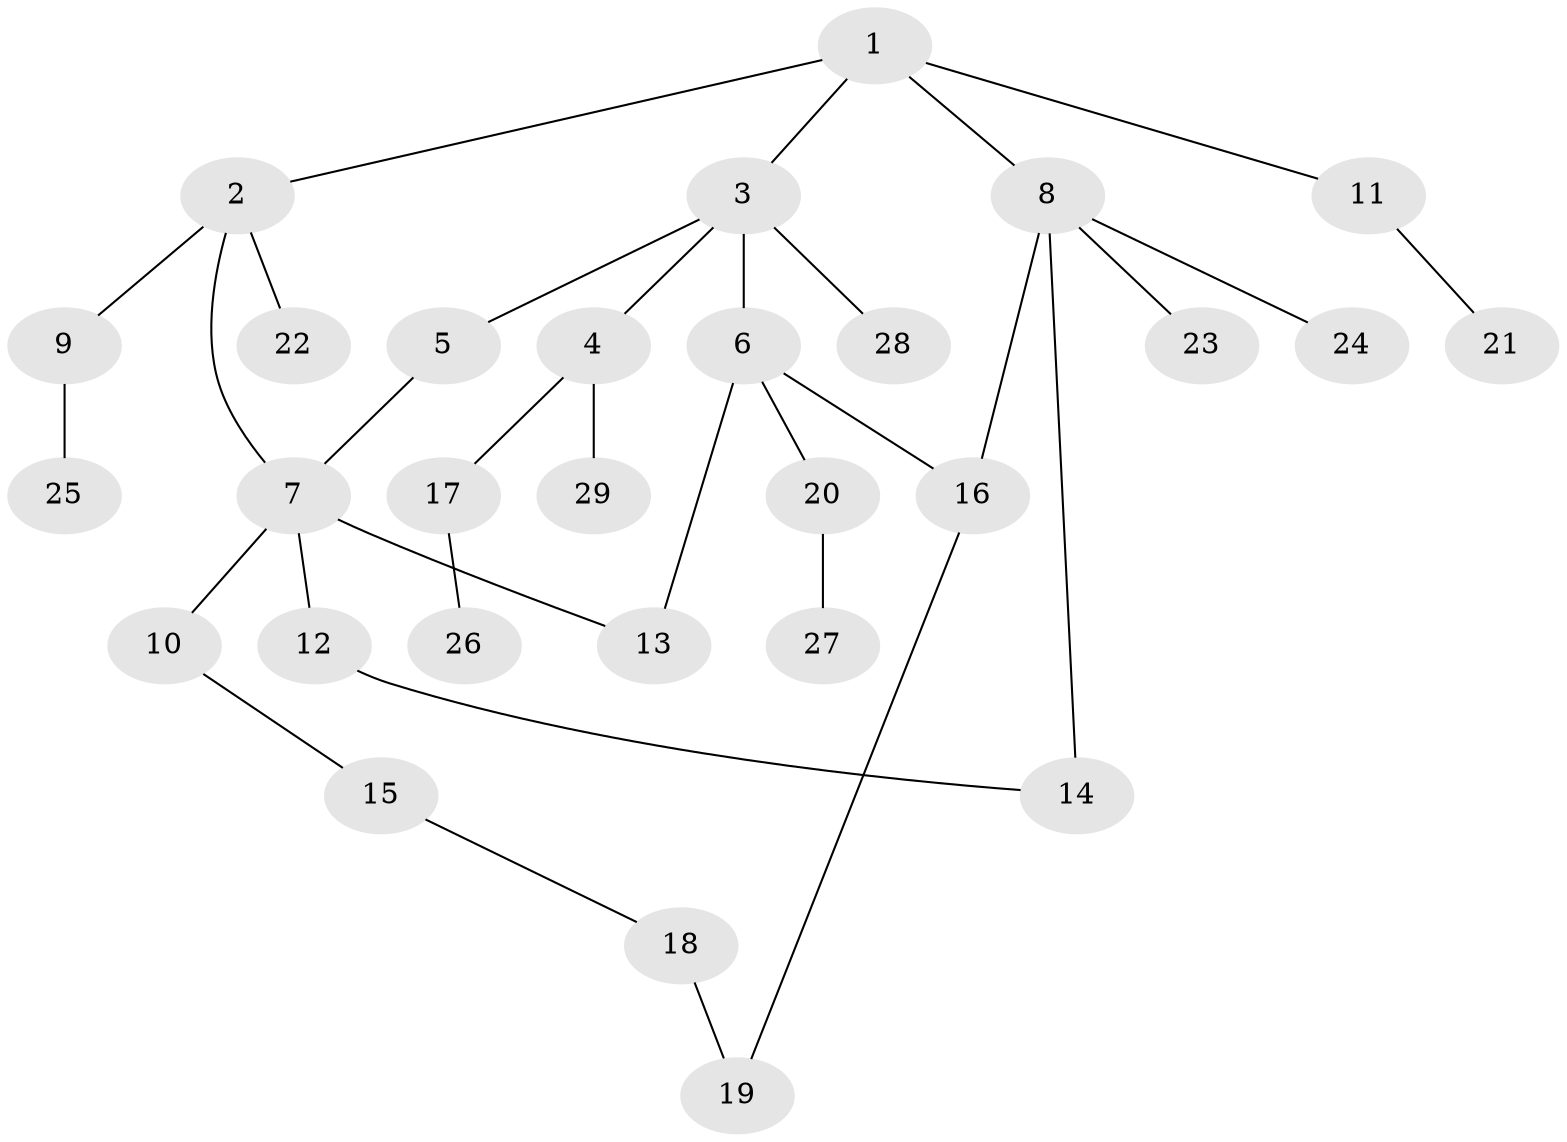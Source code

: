 // original degree distribution, {7: 0.017857142857142856, 4: 0.10714285714285714, 5: 0.03571428571428571, 6: 0.017857142857142856, 2: 0.375, 3: 0.07142857142857142, 1: 0.375}
// Generated by graph-tools (version 1.1) at 2025/34/03/09/25 02:34:09]
// undirected, 29 vertices, 33 edges
graph export_dot {
graph [start="1"]
  node [color=gray90,style=filled];
  1;
  2;
  3;
  4;
  5;
  6;
  7;
  8;
  9;
  10;
  11;
  12;
  13;
  14;
  15;
  16;
  17;
  18;
  19;
  20;
  21;
  22;
  23;
  24;
  25;
  26;
  27;
  28;
  29;
  1 -- 2 [weight=1.0];
  1 -- 3 [weight=2.0];
  1 -- 8 [weight=2.0];
  1 -- 11 [weight=1.0];
  2 -- 7 [weight=1.0];
  2 -- 9 [weight=1.0];
  2 -- 22 [weight=1.0];
  3 -- 4 [weight=1.0];
  3 -- 5 [weight=2.0];
  3 -- 6 [weight=1.0];
  3 -- 28 [weight=1.0];
  4 -- 17 [weight=1.0];
  4 -- 29 [weight=1.0];
  5 -- 7 [weight=1.0];
  6 -- 13 [weight=1.0];
  6 -- 16 [weight=1.0];
  6 -- 20 [weight=1.0];
  7 -- 10 [weight=1.0];
  7 -- 12 [weight=1.0];
  7 -- 13 [weight=1.0];
  8 -- 14 [weight=1.0];
  8 -- 16 [weight=1.0];
  8 -- 23 [weight=1.0];
  8 -- 24 [weight=1.0];
  9 -- 25 [weight=1.0];
  10 -- 15 [weight=1.0];
  11 -- 21 [weight=1.0];
  12 -- 14 [weight=1.0];
  15 -- 18 [weight=1.0];
  16 -- 19 [weight=1.0];
  17 -- 26 [weight=2.0];
  18 -- 19 [weight=1.0];
  20 -- 27 [weight=1.0];
}
